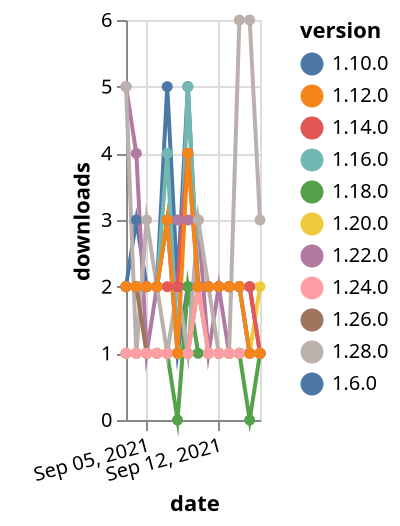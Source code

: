 {"$schema": "https://vega.github.io/schema/vega-lite/v5.json", "description": "A simple bar chart with embedded data.", "data": {"values": [{"date": "2021-09-03", "total": 2897, "delta": 2, "version": "1.6.0"}, {"date": "2021-09-04", "total": 2900, "delta": 3, "version": "1.6.0"}, {"date": "2021-09-05", "total": 2902, "delta": 2, "version": "1.6.0"}, {"date": "2021-09-06", "total": 2904, "delta": 2, "version": "1.6.0"}, {"date": "2021-09-07", "total": 2907, "delta": 3, "version": "1.6.0"}, {"date": "2021-09-08", "total": 2908, "delta": 1, "version": "1.6.0"}, {"date": "2021-09-09", "total": 2910, "delta": 2, "version": "1.6.0"}, {"date": "2021-09-10", "total": 2912, "delta": 2, "version": "1.6.0"}, {"date": "2021-09-11", "total": 2914, "delta": 2, "version": "1.6.0"}, {"date": "2021-09-12", "total": 2916, "delta": 2, "version": "1.6.0"}, {"date": "2021-09-13", "total": 2918, "delta": 2, "version": "1.6.0"}, {"date": "2021-09-14", "total": 2920, "delta": 2, "version": "1.6.0"}, {"date": "2021-09-15", "total": 2921, "delta": 1, "version": "1.6.0"}, {"date": "2021-09-16", "total": 2922, "delta": 1, "version": "1.6.0"}, {"date": "2021-09-03", "total": 632, "delta": 1, "version": "1.18.0"}, {"date": "2021-09-04", "total": 633, "delta": 1, "version": "1.18.0"}, {"date": "2021-09-05", "total": 634, "delta": 1, "version": "1.18.0"}, {"date": "2021-09-06", "total": 635, "delta": 1, "version": "1.18.0"}, {"date": "2021-09-07", "total": 636, "delta": 1, "version": "1.18.0"}, {"date": "2021-09-08", "total": 636, "delta": 0, "version": "1.18.0"}, {"date": "2021-09-09", "total": 638, "delta": 2, "version": "1.18.0"}, {"date": "2021-09-10", "total": 639, "delta": 1, "version": "1.18.0"}, {"date": "2021-09-11", "total": 640, "delta": 1, "version": "1.18.0"}, {"date": "2021-09-12", "total": 641, "delta": 1, "version": "1.18.0"}, {"date": "2021-09-13", "total": 642, "delta": 1, "version": "1.18.0"}, {"date": "2021-09-14", "total": 643, "delta": 1, "version": "1.18.0"}, {"date": "2021-09-15", "total": 643, "delta": 0, "version": "1.18.0"}, {"date": "2021-09-16", "total": 644, "delta": 1, "version": "1.18.0"}, {"date": "2021-09-03", "total": 523, "delta": 5, "version": "1.22.0"}, {"date": "2021-09-04", "total": 527, "delta": 4, "version": "1.22.0"}, {"date": "2021-09-05", "total": 528, "delta": 1, "version": "1.22.0"}, {"date": "2021-09-06", "total": 530, "delta": 2, "version": "1.22.0"}, {"date": "2021-09-07", "total": 533, "delta": 3, "version": "1.22.0"}, {"date": "2021-09-08", "total": 536, "delta": 3, "version": "1.22.0"}, {"date": "2021-09-09", "total": 539, "delta": 3, "version": "1.22.0"}, {"date": "2021-09-10", "total": 542, "delta": 3, "version": "1.22.0"}, {"date": "2021-09-11", "total": 543, "delta": 1, "version": "1.22.0"}, {"date": "2021-09-12", "total": 545, "delta": 2, "version": "1.22.0"}, {"date": "2021-09-13", "total": 546, "delta": 1, "version": "1.22.0"}, {"date": "2021-09-14", "total": 547, "delta": 1, "version": "1.22.0"}, {"date": "2021-09-15", "total": 548, "delta": 1, "version": "1.22.0"}, {"date": "2021-09-16", "total": 549, "delta": 1, "version": "1.22.0"}, {"date": "2021-09-03", "total": 225, "delta": 5, "version": "1.28.0"}, {"date": "2021-09-04", "total": 226, "delta": 1, "version": "1.28.0"}, {"date": "2021-09-05", "total": 229, "delta": 3, "version": "1.28.0"}, {"date": "2021-09-06", "total": 231, "delta": 2, "version": "1.28.0"}, {"date": "2021-09-07", "total": 232, "delta": 1, "version": "1.28.0"}, {"date": "2021-09-08", "total": 234, "delta": 2, "version": "1.28.0"}, {"date": "2021-09-09", "total": 235, "delta": 1, "version": "1.28.0"}, {"date": "2021-09-10", "total": 238, "delta": 3, "version": "1.28.0"}, {"date": "2021-09-11", "total": 240, "delta": 2, "version": "1.28.0"}, {"date": "2021-09-12", "total": 241, "delta": 1, "version": "1.28.0"}, {"date": "2021-09-13", "total": 242, "delta": 1, "version": "1.28.0"}, {"date": "2021-09-14", "total": 248, "delta": 6, "version": "1.28.0"}, {"date": "2021-09-15", "total": 254, "delta": 6, "version": "1.28.0"}, {"date": "2021-09-16", "total": 257, "delta": 3, "version": "1.28.0"}, {"date": "2021-09-03", "total": 5613, "delta": 2, "version": "1.10.0"}, {"date": "2021-09-04", "total": 5615, "delta": 2, "version": "1.10.0"}, {"date": "2021-09-05", "total": 5617, "delta": 2, "version": "1.10.0"}, {"date": "2021-09-06", "total": 5619, "delta": 2, "version": "1.10.0"}, {"date": "2021-09-07", "total": 5624, "delta": 5, "version": "1.10.0"}, {"date": "2021-09-08", "total": 5626, "delta": 2, "version": "1.10.0"}, {"date": "2021-09-09", "total": 5631, "delta": 5, "version": "1.10.0"}, {"date": "2021-09-10", "total": 5633, "delta": 2, "version": "1.10.0"}, {"date": "2021-09-11", "total": 5635, "delta": 2, "version": "1.10.0"}, {"date": "2021-09-12", "total": 5637, "delta": 2, "version": "1.10.0"}, {"date": "2021-09-13", "total": 5639, "delta": 2, "version": "1.10.0"}, {"date": "2021-09-14", "total": 5641, "delta": 2, "version": "1.10.0"}, {"date": "2021-09-15", "total": 5643, "delta": 2, "version": "1.10.0"}, {"date": "2021-09-16", "total": 5644, "delta": 1, "version": "1.10.0"}, {"date": "2021-09-03", "total": 445, "delta": 2, "version": "1.26.0"}, {"date": "2021-09-04", "total": 447, "delta": 2, "version": "1.26.0"}, {"date": "2021-09-05", "total": 448, "delta": 1, "version": "1.26.0"}, {"date": "2021-09-06", "total": 449, "delta": 1, "version": "1.26.0"}, {"date": "2021-09-07", "total": 450, "delta": 1, "version": "1.26.0"}, {"date": "2021-09-08", "total": 451, "delta": 1, "version": "1.26.0"}, {"date": "2021-09-09", "total": 452, "delta": 1, "version": "1.26.0"}, {"date": "2021-09-10", "total": 454, "delta": 2, "version": "1.26.0"}, {"date": "2021-09-11", "total": 455, "delta": 1, "version": "1.26.0"}, {"date": "2021-09-12", "total": 456, "delta": 1, "version": "1.26.0"}, {"date": "2021-09-13", "total": 457, "delta": 1, "version": "1.26.0"}, {"date": "2021-09-14", "total": 458, "delta": 1, "version": "1.26.0"}, {"date": "2021-09-15", "total": 459, "delta": 1, "version": "1.26.0"}, {"date": "2021-09-16", "total": 460, "delta": 1, "version": "1.26.0"}, {"date": "2021-09-03", "total": 359, "delta": 1, "version": "1.20.0"}, {"date": "2021-09-04", "total": 360, "delta": 1, "version": "1.20.0"}, {"date": "2021-09-05", "total": 361, "delta": 1, "version": "1.20.0"}, {"date": "2021-09-06", "total": 362, "delta": 1, "version": "1.20.0"}, {"date": "2021-09-07", "total": 363, "delta": 1, "version": "1.20.0"}, {"date": "2021-09-08", "total": 364, "delta": 1, "version": "1.20.0"}, {"date": "2021-09-09", "total": 365, "delta": 1, "version": "1.20.0"}, {"date": "2021-09-10", "total": 367, "delta": 2, "version": "1.20.0"}, {"date": "2021-09-11", "total": 368, "delta": 1, "version": "1.20.0"}, {"date": "2021-09-12", "total": 369, "delta": 1, "version": "1.20.0"}, {"date": "2021-09-13", "total": 370, "delta": 1, "version": "1.20.0"}, {"date": "2021-09-14", "total": 371, "delta": 1, "version": "1.20.0"}, {"date": "2021-09-15", "total": 372, "delta": 1, "version": "1.20.0"}, {"date": "2021-09-16", "total": 374, "delta": 2, "version": "1.20.0"}, {"date": "2021-09-03", "total": 2665, "delta": 2, "version": "1.16.0"}, {"date": "2021-09-04", "total": 2667, "delta": 2, "version": "1.16.0"}, {"date": "2021-09-05", "total": 2669, "delta": 2, "version": "1.16.0"}, {"date": "2021-09-06", "total": 2671, "delta": 2, "version": "1.16.0"}, {"date": "2021-09-07", "total": 2675, "delta": 4, "version": "1.16.0"}, {"date": "2021-09-08", "total": 2676, "delta": 1, "version": "1.16.0"}, {"date": "2021-09-09", "total": 2681, "delta": 5, "version": "1.16.0"}, {"date": "2021-09-10", "total": 2683, "delta": 2, "version": "1.16.0"}, {"date": "2021-09-11", "total": 2685, "delta": 2, "version": "1.16.0"}, {"date": "2021-09-12", "total": 2687, "delta": 2, "version": "1.16.0"}, {"date": "2021-09-13", "total": 2689, "delta": 2, "version": "1.16.0"}, {"date": "2021-09-14", "total": 2691, "delta": 2, "version": "1.16.0"}, {"date": "2021-09-15", "total": 2692, "delta": 1, "version": "1.16.0"}, {"date": "2021-09-16", "total": 2693, "delta": 1, "version": "1.16.0"}, {"date": "2021-09-03", "total": 190, "delta": 1, "version": "1.24.0"}, {"date": "2021-09-04", "total": 191, "delta": 1, "version": "1.24.0"}, {"date": "2021-09-05", "total": 192, "delta": 1, "version": "1.24.0"}, {"date": "2021-09-06", "total": 193, "delta": 1, "version": "1.24.0"}, {"date": "2021-09-07", "total": 194, "delta": 1, "version": "1.24.0"}, {"date": "2021-09-08", "total": 195, "delta": 1, "version": "1.24.0"}, {"date": "2021-09-09", "total": 196, "delta": 1, "version": "1.24.0"}, {"date": "2021-09-10", "total": 198, "delta": 2, "version": "1.24.0"}, {"date": "2021-09-11", "total": 199, "delta": 1, "version": "1.24.0"}, {"date": "2021-09-12", "total": 200, "delta": 1, "version": "1.24.0"}, {"date": "2021-09-13", "total": 201, "delta": 1, "version": "1.24.0"}, {"date": "2021-09-14", "total": 202, "delta": 1, "version": "1.24.0"}, {"date": "2021-09-15", "total": 203, "delta": 1, "version": "1.24.0"}, {"date": "2021-09-16", "total": 204, "delta": 1, "version": "1.24.0"}, {"date": "2021-09-03", "total": 3282, "delta": 2, "version": "1.14.0"}, {"date": "2021-09-04", "total": 3284, "delta": 2, "version": "1.14.0"}, {"date": "2021-09-05", "total": 3286, "delta": 2, "version": "1.14.0"}, {"date": "2021-09-06", "total": 3288, "delta": 2, "version": "1.14.0"}, {"date": "2021-09-07", "total": 3290, "delta": 2, "version": "1.14.0"}, {"date": "2021-09-08", "total": 3292, "delta": 2, "version": "1.14.0"}, {"date": "2021-09-09", "total": 3296, "delta": 4, "version": "1.14.0"}, {"date": "2021-09-10", "total": 3298, "delta": 2, "version": "1.14.0"}, {"date": "2021-09-11", "total": 3300, "delta": 2, "version": "1.14.0"}, {"date": "2021-09-12", "total": 3302, "delta": 2, "version": "1.14.0"}, {"date": "2021-09-13", "total": 3304, "delta": 2, "version": "1.14.0"}, {"date": "2021-09-14", "total": 3306, "delta": 2, "version": "1.14.0"}, {"date": "2021-09-15", "total": 3308, "delta": 2, "version": "1.14.0"}, {"date": "2021-09-16", "total": 3309, "delta": 1, "version": "1.14.0"}, {"date": "2021-09-03", "total": 2546, "delta": 2, "version": "1.12.0"}, {"date": "2021-09-04", "total": 2548, "delta": 2, "version": "1.12.0"}, {"date": "2021-09-05", "total": 2550, "delta": 2, "version": "1.12.0"}, {"date": "2021-09-06", "total": 2552, "delta": 2, "version": "1.12.0"}, {"date": "2021-09-07", "total": 2555, "delta": 3, "version": "1.12.0"}, {"date": "2021-09-08", "total": 2556, "delta": 1, "version": "1.12.0"}, {"date": "2021-09-09", "total": 2560, "delta": 4, "version": "1.12.0"}, {"date": "2021-09-10", "total": 2562, "delta": 2, "version": "1.12.0"}, {"date": "2021-09-11", "total": 2564, "delta": 2, "version": "1.12.0"}, {"date": "2021-09-12", "total": 2566, "delta": 2, "version": "1.12.0"}, {"date": "2021-09-13", "total": 2568, "delta": 2, "version": "1.12.0"}, {"date": "2021-09-14", "total": 2570, "delta": 2, "version": "1.12.0"}, {"date": "2021-09-15", "total": 2571, "delta": 1, "version": "1.12.0"}, {"date": "2021-09-16", "total": 2572, "delta": 1, "version": "1.12.0"}]}, "width": "container", "mark": {"type": "line", "point": {"filled": true}}, "encoding": {"x": {"field": "date", "type": "temporal", "timeUnit": "yearmonthdate", "title": "date", "axis": {"labelAngle": -15}}, "y": {"field": "delta", "type": "quantitative", "title": "downloads"}, "color": {"field": "version", "type": "nominal"}, "tooltip": {"field": "delta"}}}